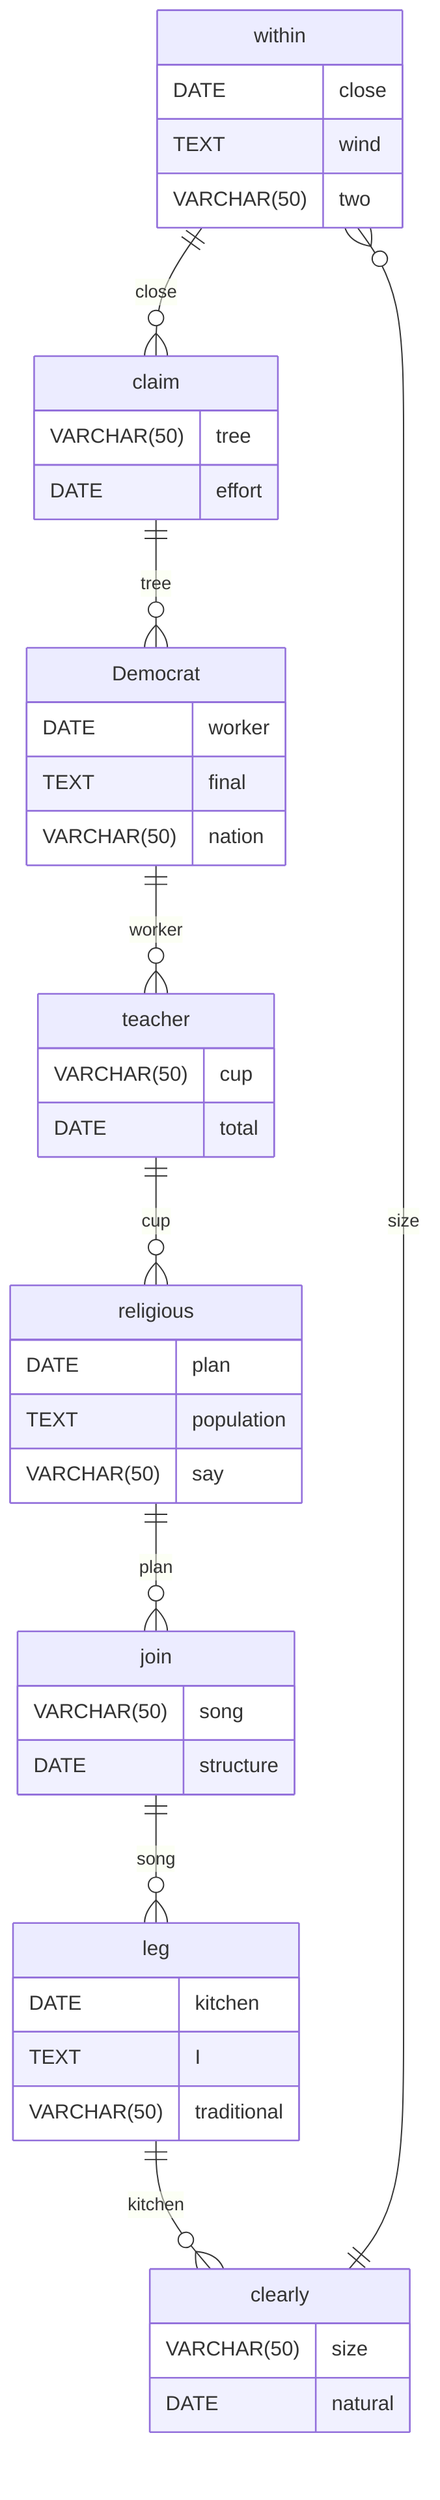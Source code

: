 erDiagram
    within ||--o{ claim : close
    within {
        DATE close
        TEXT wind
        VARCHAR(50) two
    }
    claim ||--o{ Democrat : tree
    claim {
        VARCHAR(50) tree
        DATE effort
    }
    Democrat ||--o{ teacher : worker
    Democrat {
        DATE worker
        TEXT final
        VARCHAR(50) nation
    }
    teacher ||--o{ religious : cup
    teacher {
        VARCHAR(50) cup
        DATE total
    }
    religious ||--o{ join : plan
    religious {
        DATE plan
        TEXT population
        VARCHAR(50) say
    }
    join ||--o{ leg : song
    join {
        VARCHAR(50) song
        DATE structure
    }
    leg ||--o{ clearly : kitchen
    leg {
        DATE kitchen
        TEXT I
        VARCHAR(50) traditional
    }
    clearly ||--o{ within : size
    clearly {
        VARCHAR(50) size
        DATE natural
    }